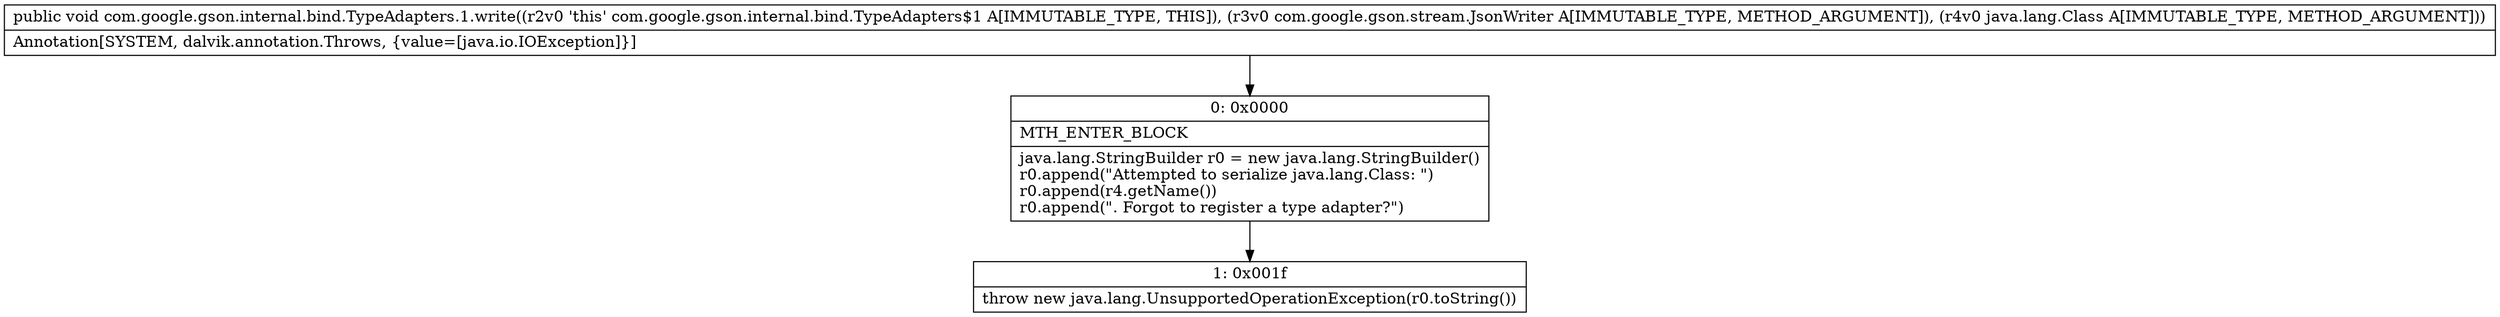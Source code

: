 digraph "CFG forcom.google.gson.internal.bind.TypeAdapters.1.write(Lcom\/google\/gson\/stream\/JsonWriter;Ljava\/lang\/Class;)V" {
Node_0 [shape=record,label="{0\:\ 0x0000|MTH_ENTER_BLOCK\l|java.lang.StringBuilder r0 = new java.lang.StringBuilder()\lr0.append(\"Attempted to serialize java.lang.Class: \")\lr0.append(r4.getName())\lr0.append(\". Forgot to register a type adapter?\")\l}"];
Node_1 [shape=record,label="{1\:\ 0x001f|throw new java.lang.UnsupportedOperationException(r0.toString())\l}"];
MethodNode[shape=record,label="{public void com.google.gson.internal.bind.TypeAdapters.1.write((r2v0 'this' com.google.gson.internal.bind.TypeAdapters$1 A[IMMUTABLE_TYPE, THIS]), (r3v0 com.google.gson.stream.JsonWriter A[IMMUTABLE_TYPE, METHOD_ARGUMENT]), (r4v0 java.lang.Class A[IMMUTABLE_TYPE, METHOD_ARGUMENT]))  | Annotation[SYSTEM, dalvik.annotation.Throws, \{value=[java.io.IOException]\}]\l}"];
MethodNode -> Node_0;
Node_0 -> Node_1;
}

